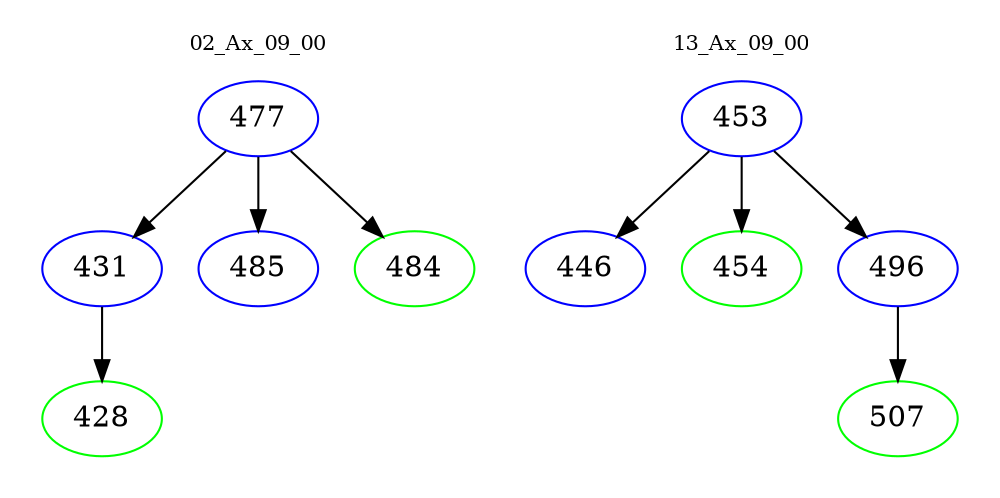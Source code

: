 digraph{
subgraph cluster_0 {
color = white
label = "02_Ax_09_00";
fontsize=10;
T0_477 [label="477", color="blue"]
T0_477 -> T0_431 [color="black"]
T0_431 [label="431", color="blue"]
T0_431 -> T0_428 [color="black"]
T0_428 [label="428", color="green"]
T0_477 -> T0_485 [color="black"]
T0_485 [label="485", color="blue"]
T0_477 -> T0_484 [color="black"]
T0_484 [label="484", color="green"]
}
subgraph cluster_1 {
color = white
label = "13_Ax_09_00";
fontsize=10;
T1_453 [label="453", color="blue"]
T1_453 -> T1_446 [color="black"]
T1_446 [label="446", color="blue"]
T1_453 -> T1_454 [color="black"]
T1_454 [label="454", color="green"]
T1_453 -> T1_496 [color="black"]
T1_496 [label="496", color="blue"]
T1_496 -> T1_507 [color="black"]
T1_507 [label="507", color="green"]
}
}
